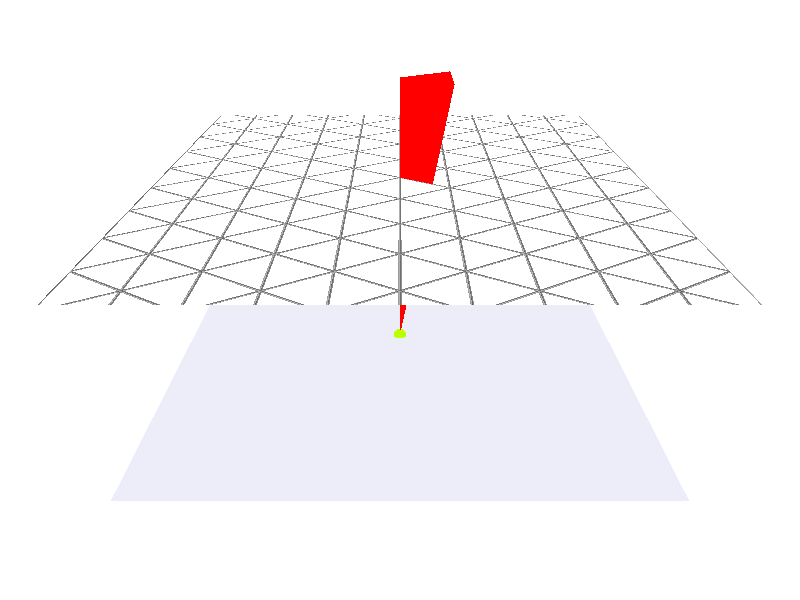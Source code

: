 #version 3.7;

global_settings {
  assumed_gamma 1.0
}

#include "colors.inc"

background { White }

#macro FundCone(ht)
  #local p1 = <0, 0, ht>;
  #local p2 = <1, 1/sqrt(3), ht>;
  #local p3 = <1, -1/sqrt(3), ht>;
  mesh2 {
    vertex_vectors {
      4,
      0, p1, p2, p3
    }
    face_indices {
      4,
      <0, 1, 2>,
      <0, 1, 3>,
      <0, 2, 3>,
      <1, 2, 3>
    }
    pigment { color Red }
    finish { ambient 0.3 diffuse 0.8 specular 0.2 roughness 0.2 }
  }
#end

camera {
  location <0, -4, 2.8> * 3
  look_at <0, 0, 1>
  sky z
  up z
  right x*image_width/image_height
}

light_source {
  <3, -1, 20>
  color rgb 1.33
  area_light
  x*8 y*8
  5, 5
  jitter
  orient
  adaptive 2
}

#macro Raster(RScale, RLine)
  pigment {
    gradient x scale RScale
    color_map {
      [0.000   color rgb  <1,1,1>*0.1]
      [0+RLine color rgb  <1,1,1>*0.3]
      [0+RLine color rgbt <1,1,1,1>]
      [1-RLine color rgbt <1,1,1,1>]
      [1-RLine color rgb  <1,1,1>*0.3]
      [1.000   color rgb  <1,1,1>*0.5]
    }
  }
#end

#macro Grid(RasterScale, RasterHalfLine, Background_color)
  plane {
    <0, 0, 1>, 4
    texture{ pigment { Background_color filter 0.5 } }
    texture{ Raster(RasterScale, RasterHalfLine) }
    texture{ Raster(RasterScale, RasterHalfLine) rotate<0, 0, 60> }
    texture{ Raster(RasterScale, RasterHalfLine) rotate<0, 0, 120> }
  }
#end

#declare uppersheet = object {
  Grid(1, 0.025, White*1.3)
  bounded_by {
    box { <-5, -5, -5>, <5, 5, 5> }
  }
  clipped_by { bounded_by }
};

union {
  object { uppersheet }
  FundCone(6)
}

box {
  <-5, -5, -0.0001>, <5, 5, 0.0001>
  texture {
    pigment { color Quartz }
    finish { ambient 0.5 diffuse 0.5 }
  }
}

sphere {
  <0, 0, 0>, 0.15
  pigment { color rgb <0.5, 1, 0> }
  finish { diffuse 0.5 ambient 0.3 specular 0.2 roughness 0.025 }
}
